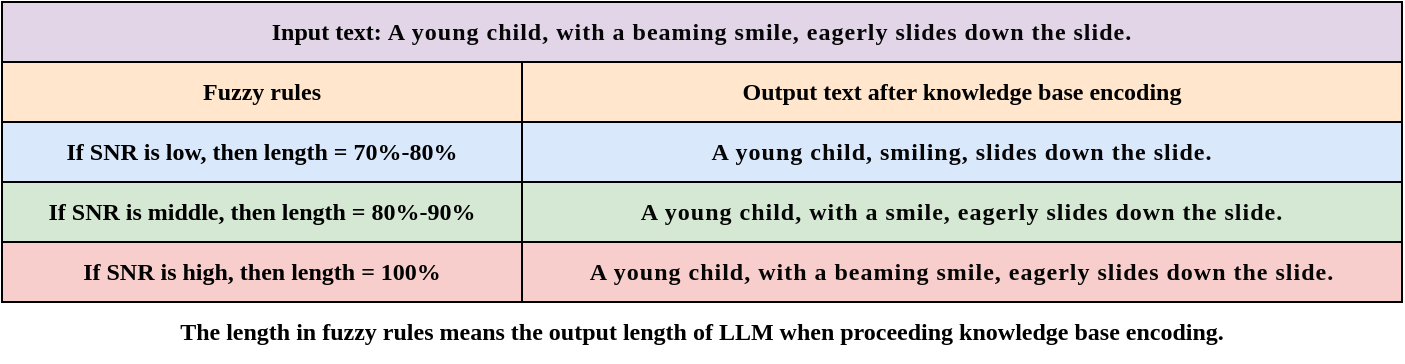 <mxfile version="24.7.7">
  <diagram name="第 1 页" id="i78vZYNMH3eGaz_cFO28">
    <mxGraphModel dx="680" dy="-1293" grid="1" gridSize="10" guides="1" tooltips="1" connect="1" arrows="1" fold="1" page="1" pageScale="1" pageWidth="1169" pageHeight="827" math="0" shadow="0">
      <root>
        <mxCell id="0" />
        <mxCell id="1" parent="0" />
        <mxCell id="d0C482hEBYlxyHOYFQJg-1" value="&lt;span style=&quot;font-size: 12px; font-weight: 700;&quot;&gt;Input text:&amp;nbsp;&lt;/span&gt;&lt;b style=&quot;white-space-collapse: preserve; color: rgb(6, 6, 7); font-size: 12px; letter-spacing: 0.5px;&quot;&gt;A young child, with a beaming smile, eagerly slides down the slide.&lt;/b&gt;" style="rounded=0;whiteSpace=wrap;html=1;fillColor=#e1d5e7;strokeColor=default;fontSize=12;align=center;fontFamily=Times New Roman;" parent="1" vertex="1">
          <mxGeometry x="220" y="1830" width="700" height="30" as="geometry" />
        </mxCell>
        <mxCell id="d0C482hEBYlxyHOYFQJg-2" value="&lt;b style=&quot;font-size: 12px;&quot;&gt;&lt;font style=&quot;font-size: 12px;&quot;&gt;If SNR is low,&amp;nbsp;&lt;/font&gt;&lt;/b&gt;&lt;b style=&quot;font-size: 12px;&quot;&gt;&lt;font style=&quot;font-size: 12px;&quot;&gt;then length = 70%-80%&lt;/font&gt;&lt;/b&gt;" style="rounded=0;whiteSpace=wrap;html=1;fillColor=#dae8fc;strokeColor=default;fontSize=12;align=center;fontFamily=Times New Roman;" parent="1" vertex="1">
          <mxGeometry x="220" y="1890" width="260" height="30" as="geometry" />
        </mxCell>
        <mxCell id="d0C482hEBYlxyHOYFQJg-5" value="&lt;b style=&quot;font-size: 12px;&quot;&gt;&lt;font style=&quot;font-size: 12px;&quot;&gt;Output text after knowledge base encoding&lt;/font&gt;&lt;/b&gt;" style="rounded=0;whiteSpace=wrap;html=1;fillColor=#ffe6cc;strokeColor=default;fontSize=12;align=center;fontFamily=Times New Roman;" parent="1" vertex="1">
          <mxGeometry x="480" y="1860" width="440" height="30" as="geometry" />
        </mxCell>
        <mxCell id="d0C482hEBYlxyHOYFQJg-7" value="&lt;font color=&quot;#060607&quot;&gt;&lt;span style=&quot;letter-spacing: 0.5px; white-space-collapse: preserve;&quot;&gt;&lt;b&gt;A young child, smiling, slides down the slide.&lt;/b&gt;&lt;/span&gt;&lt;/font&gt;" style="rounded=0;whiteSpace=wrap;html=1;fillColor=#dae8fc;strokeColor=default;fontSize=12;align=center;fontFamily=Times New Roman;" parent="1" vertex="1">
          <mxGeometry x="480" y="1890" width="440" height="30" as="geometry" />
        </mxCell>
        <mxCell id="d0C482hEBYlxyHOYFQJg-8" value="&lt;b style=&quot;white-space-collapse: preserve; color: rgb(6, 6, 7); font-size: 12px; letter-spacing: 0.5px;&quot;&gt;A young child, with a beaming smile, eagerly slides down the slide.&lt;/b&gt;" style="rounded=0;whiteSpace=wrap;html=1;fillColor=#f8cecc;strokeColor=default;fontSize=12;align=center;fontFamily=Times New Roman;" parent="1" vertex="1">
          <mxGeometry x="480" y="1950" width="440" height="30" as="geometry" />
        </mxCell>
        <mxCell id="d0C482hEBYlxyHOYFQJg-9" value="&lt;b style=&quot;white-space-collapse: preserve; color: rgb(6, 6, 7); letter-spacing: 0.5px;&quot;&gt;A young child, with a smile, &lt;/b&gt;&lt;b style=&quot;white-space-collapse: preserve; color: rgb(6, 6, 7); letter-spacing: 0.5px;&quot;&gt;eagerly &lt;/b&gt;&lt;b style=&quot;white-space-collapse: preserve; color: rgb(6, 6, 7); letter-spacing: 0.5px;&quot;&gt;slides down the slide.&lt;/b&gt;" style="rounded=0;whiteSpace=wrap;html=1;fillColor=#d5e8d4;strokeColor=default;fontSize=12;align=center;fontFamily=Times New Roman;" parent="1" vertex="1">
          <mxGeometry x="480" y="1920" width="440" height="30" as="geometry" />
        </mxCell>
        <mxCell id="DJXnYnMKUjLRa2AK-GMz-1" value="&lt;b style=&quot;font-size: 12px;&quot;&gt;&lt;font style=&quot;font-size: 12px;&quot;&gt;Fuzzy rules&lt;/font&gt;&lt;/b&gt;" style="rounded=0;whiteSpace=wrap;html=1;fillColor=#ffe6cc;strokeColor=default;fontSize=12;align=center;fontFamily=Times New Roman;" parent="1" vertex="1">
          <mxGeometry x="220" y="1860" width="260" height="30" as="geometry" />
        </mxCell>
        <mxCell id="DJXnYnMKUjLRa2AK-GMz-2" value="&lt;b style=&quot;font-size: 12px;&quot;&gt;&lt;font style=&quot;font-size: 12px;&quot;&gt;If SNR is middle,&amp;nbsp;&lt;/font&gt;&lt;/b&gt;&lt;b style=&quot;font-size: 12px;&quot;&gt;&lt;font style=&quot;font-size: 12px;&quot;&gt;then length = 80%-90%&lt;/font&gt;&lt;/b&gt;" style="rounded=0;whiteSpace=wrap;html=1;fillColor=#d5e8d4;strokeColor=default;fontSize=12;align=center;fontFamily=Times New Roman;" parent="1" vertex="1">
          <mxGeometry x="220" y="1920" width="260" height="30" as="geometry" />
        </mxCell>
        <mxCell id="DJXnYnMKUjLRa2AK-GMz-3" value="&lt;b style=&quot;font-size: 12px;&quot;&gt;&lt;font style=&quot;font-size: 12px;&quot;&gt;If SNR is high, then length = 100%&lt;/font&gt;&lt;/b&gt;" style="rounded=0;whiteSpace=wrap;html=1;fillColor=#f8cecc;strokeColor=default;fontSize=12;align=center;fontFamily=Times New Roman;" parent="1" vertex="1">
          <mxGeometry x="220" y="1950" width="260" height="30" as="geometry" />
        </mxCell>
        <mxCell id="kfJYbJEfUFsbAKyAoI0t-1" value="&lt;b&gt;The length in fuzzy rules means the output length of LLM when proceeding knowledge base encoding.&lt;/b&gt;" style="text;html=1;align=center;verticalAlign=middle;whiteSpace=wrap;rounded=0;fontFamily=Times New Roman;" parent="1" vertex="1">
          <mxGeometry x="290" y="1980" width="560" height="30" as="geometry" />
        </mxCell>
      </root>
    </mxGraphModel>
  </diagram>
</mxfile>
